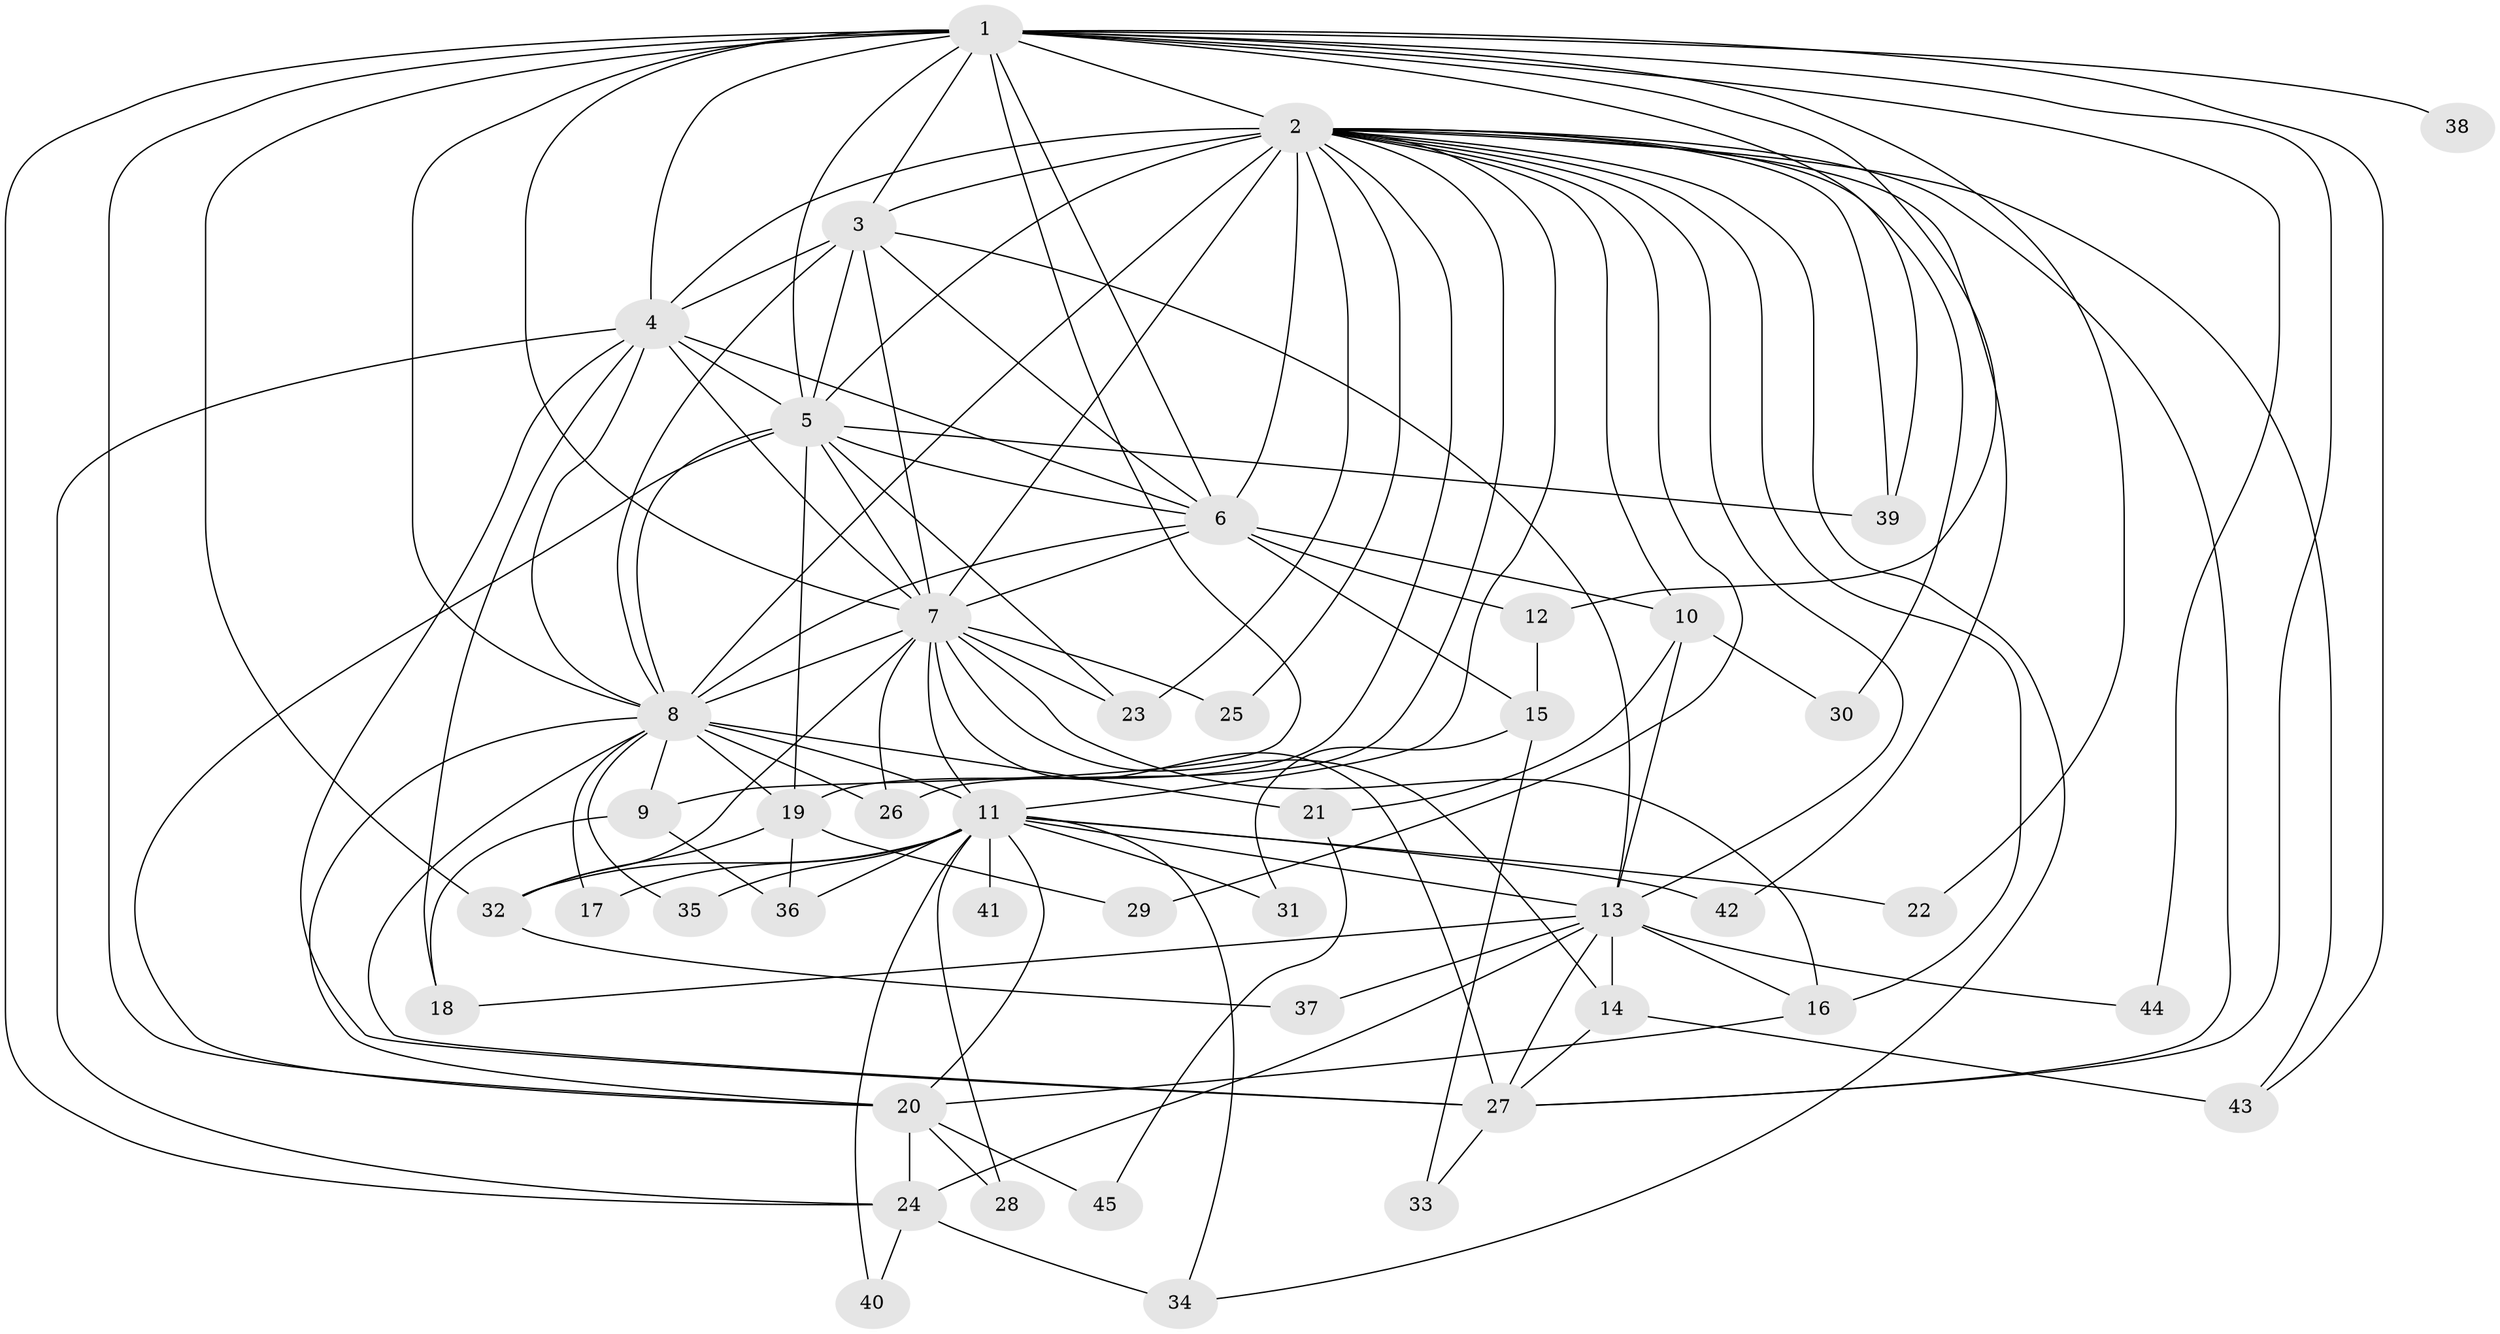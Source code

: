 // original degree distribution, {22: 0.011235955056179775, 23: 0.011235955056179775, 16: 0.011235955056179775, 13: 0.011235955056179775, 17: 0.02247191011235955, 14: 0.011235955056179775, 20: 0.011235955056179775, 19: 0.011235955056179775, 24: 0.011235955056179775, 2: 0.5617977528089888, 4: 0.11235955056179775, 5: 0.033707865168539325, 10: 0.011235955056179775, 3: 0.1348314606741573, 7: 0.02247191011235955, 6: 0.011235955056179775}
// Generated by graph-tools (version 1.1) at 2025/34/03/09/25 02:34:47]
// undirected, 45 vertices, 124 edges
graph export_dot {
graph [start="1"]
  node [color=gray90,style=filled];
  1;
  2;
  3;
  4;
  5;
  6;
  7;
  8;
  9;
  10;
  11;
  12;
  13;
  14;
  15;
  16;
  17;
  18;
  19;
  20;
  21;
  22;
  23;
  24;
  25;
  26;
  27;
  28;
  29;
  30;
  31;
  32;
  33;
  34;
  35;
  36;
  37;
  38;
  39;
  40;
  41;
  42;
  43;
  44;
  45;
  1 -- 2 [weight=2.0];
  1 -- 3 [weight=2.0];
  1 -- 4 [weight=1.0];
  1 -- 5 [weight=1.0];
  1 -- 6 [weight=1.0];
  1 -- 7 [weight=2.0];
  1 -- 8 [weight=1.0];
  1 -- 9 [weight=1.0];
  1 -- 12 [weight=1.0];
  1 -- 20 [weight=1.0];
  1 -- 22 [weight=1.0];
  1 -- 24 [weight=1.0];
  1 -- 27 [weight=1.0];
  1 -- 32 [weight=1.0];
  1 -- 38 [weight=1.0];
  1 -- 39 [weight=1.0];
  1 -- 43 [weight=1.0];
  1 -- 44 [weight=1.0];
  2 -- 3 [weight=2.0];
  2 -- 4 [weight=3.0];
  2 -- 5 [weight=3.0];
  2 -- 6 [weight=3.0];
  2 -- 7 [weight=4.0];
  2 -- 8 [weight=2.0];
  2 -- 10 [weight=1.0];
  2 -- 11 [weight=1.0];
  2 -- 13 [weight=2.0];
  2 -- 16 [weight=1.0];
  2 -- 19 [weight=2.0];
  2 -- 23 [weight=1.0];
  2 -- 25 [weight=1.0];
  2 -- 26 [weight=1.0];
  2 -- 27 [weight=1.0];
  2 -- 29 [weight=1.0];
  2 -- 30 [weight=1.0];
  2 -- 34 [weight=1.0];
  2 -- 39 [weight=1.0];
  2 -- 42 [weight=1.0];
  2 -- 43 [weight=1.0];
  3 -- 4 [weight=1.0];
  3 -- 5 [weight=1.0];
  3 -- 6 [weight=1.0];
  3 -- 7 [weight=3.0];
  3 -- 8 [weight=1.0];
  3 -- 13 [weight=5.0];
  4 -- 5 [weight=1.0];
  4 -- 6 [weight=1.0];
  4 -- 7 [weight=2.0];
  4 -- 8 [weight=1.0];
  4 -- 18 [weight=1.0];
  4 -- 24 [weight=1.0];
  4 -- 27 [weight=1.0];
  5 -- 6 [weight=1.0];
  5 -- 7 [weight=2.0];
  5 -- 8 [weight=1.0];
  5 -- 19 [weight=1.0];
  5 -- 20 [weight=4.0];
  5 -- 23 [weight=1.0];
  5 -- 39 [weight=1.0];
  6 -- 7 [weight=2.0];
  6 -- 8 [weight=2.0];
  6 -- 10 [weight=1.0];
  6 -- 12 [weight=1.0];
  6 -- 15 [weight=1.0];
  7 -- 8 [weight=2.0];
  7 -- 11 [weight=7.0];
  7 -- 14 [weight=7.0];
  7 -- 16 [weight=2.0];
  7 -- 23 [weight=1.0];
  7 -- 25 [weight=2.0];
  7 -- 26 [weight=1.0];
  7 -- 27 [weight=1.0];
  7 -- 32 [weight=1.0];
  8 -- 9 [weight=1.0];
  8 -- 11 [weight=1.0];
  8 -- 17 [weight=1.0];
  8 -- 19 [weight=1.0];
  8 -- 20 [weight=1.0];
  8 -- 21 [weight=1.0];
  8 -- 26 [weight=1.0];
  8 -- 27 [weight=1.0];
  8 -- 35 [weight=1.0];
  9 -- 18 [weight=1.0];
  9 -- 36 [weight=1.0];
  10 -- 13 [weight=1.0];
  10 -- 21 [weight=1.0];
  10 -- 30 [weight=1.0];
  11 -- 13 [weight=1.0];
  11 -- 17 [weight=1.0];
  11 -- 20 [weight=2.0];
  11 -- 22 [weight=1.0];
  11 -- 28 [weight=1.0];
  11 -- 31 [weight=1.0];
  11 -- 32 [weight=1.0];
  11 -- 34 [weight=1.0];
  11 -- 35 [weight=1.0];
  11 -- 36 [weight=1.0];
  11 -- 40 [weight=1.0];
  11 -- 41 [weight=2.0];
  11 -- 42 [weight=1.0];
  12 -- 15 [weight=1.0];
  13 -- 14 [weight=2.0];
  13 -- 16 [weight=1.0];
  13 -- 18 [weight=1.0];
  13 -- 24 [weight=1.0];
  13 -- 27 [weight=1.0];
  13 -- 37 [weight=1.0];
  13 -- 44 [weight=1.0];
  14 -- 27 [weight=1.0];
  14 -- 43 [weight=2.0];
  15 -- 31 [weight=1.0];
  15 -- 33 [weight=1.0];
  16 -- 20 [weight=1.0];
  19 -- 29 [weight=1.0];
  19 -- 32 [weight=1.0];
  19 -- 36 [weight=1.0];
  20 -- 24 [weight=1.0];
  20 -- 28 [weight=1.0];
  20 -- 45 [weight=1.0];
  21 -- 45 [weight=1.0];
  24 -- 34 [weight=1.0];
  24 -- 40 [weight=1.0];
  27 -- 33 [weight=1.0];
  32 -- 37 [weight=1.0];
}
